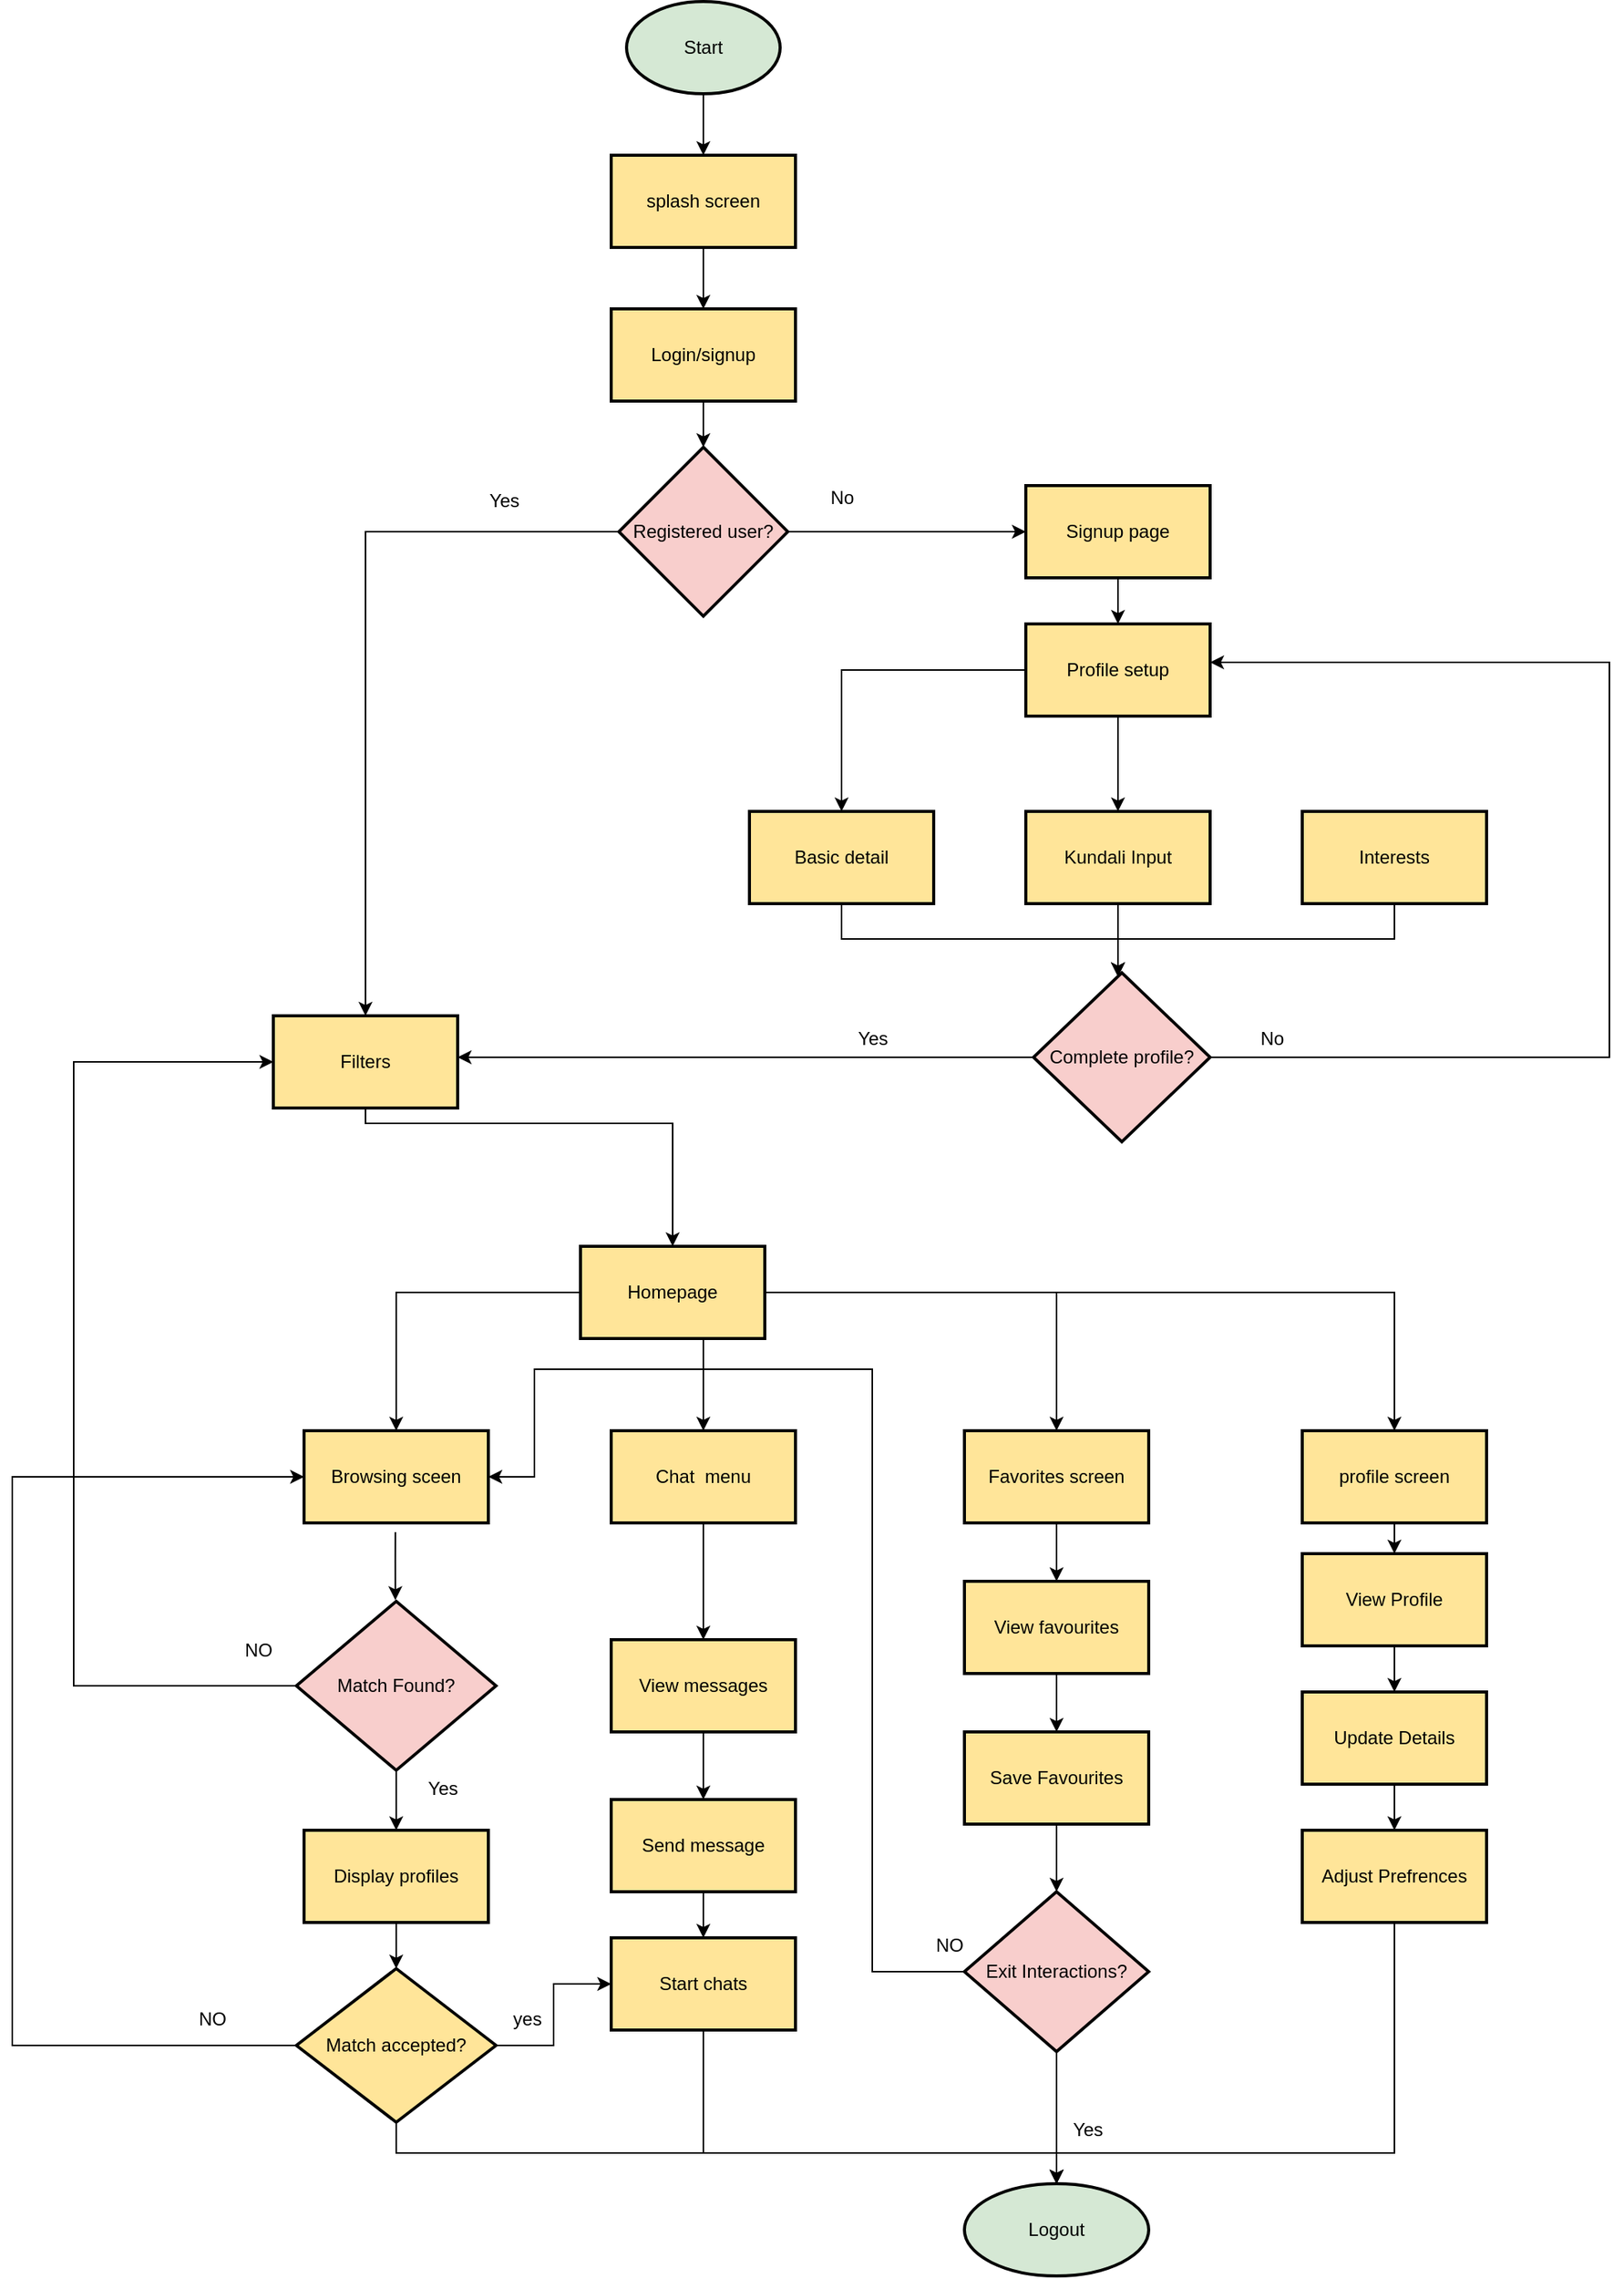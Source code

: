 <mxfile version="26.1.3">
  <diagram name="Page-1" id="yNaYNuaKF5tL77W8p0HJ">
    <mxGraphModel dx="4200" dy="2280" grid="1" gridSize="10" guides="1" tooltips="1" connect="1" arrows="1" fold="1" page="1" pageScale="1" pageWidth="1169" pageHeight="827" math="0" shadow="0">
      <root>
        <mxCell id="0" />
        <mxCell id="1" parent="0" />
        <mxCell id="EevpuuvWmyLZ6dxZV1k--20" value="" style="edgeStyle=orthogonalEdgeStyle;rounded=0;orthogonalLoop=1;jettySize=auto;html=1;" edge="1" parent="1" source="EevpuuvWmyLZ6dxZV1k--1" target="EevpuuvWmyLZ6dxZV1k--19">
          <mxGeometry relative="1" as="geometry" />
        </mxCell>
        <mxCell id="EevpuuvWmyLZ6dxZV1k--1" value="Start" style="strokeWidth=2;html=1;shape=mxgraph.flowchart.start_1;whiteSpace=wrap;fillColor=#D5E8D4;" vertex="1" parent="1">
          <mxGeometry x="450" y="50" width="100" height="60" as="geometry" />
        </mxCell>
        <mxCell id="EevpuuvWmyLZ6dxZV1k--22" value="" style="edgeStyle=orthogonalEdgeStyle;rounded=0;orthogonalLoop=1;jettySize=auto;html=1;" edge="1" parent="1" source="EevpuuvWmyLZ6dxZV1k--19" target="EevpuuvWmyLZ6dxZV1k--21">
          <mxGeometry relative="1" as="geometry" />
        </mxCell>
        <mxCell id="EevpuuvWmyLZ6dxZV1k--19" value="splash screen" style="whiteSpace=wrap;html=1;strokeWidth=2;fillColor=#FFE599;" vertex="1" parent="1">
          <mxGeometry x="440" y="150" width="120" height="60" as="geometry" />
        </mxCell>
        <mxCell id="EevpuuvWmyLZ6dxZV1k--24" value="" style="edgeStyle=orthogonalEdgeStyle;rounded=0;orthogonalLoop=1;jettySize=auto;html=1;" edge="1" parent="1" source="EevpuuvWmyLZ6dxZV1k--21" target="EevpuuvWmyLZ6dxZV1k--23">
          <mxGeometry relative="1" as="geometry" />
        </mxCell>
        <mxCell id="EevpuuvWmyLZ6dxZV1k--21" value="Login/signup" style="whiteSpace=wrap;html=1;strokeWidth=2;fillColor=#FFE599;" vertex="1" parent="1">
          <mxGeometry x="440" y="250" width="120" height="60" as="geometry" />
        </mxCell>
        <mxCell id="EevpuuvWmyLZ6dxZV1k--26" value="" style="edgeStyle=orthogonalEdgeStyle;rounded=0;orthogonalLoop=1;jettySize=auto;html=1;" edge="1" parent="1" source="EevpuuvWmyLZ6dxZV1k--23" target="EevpuuvWmyLZ6dxZV1k--25">
          <mxGeometry relative="1" as="geometry" />
        </mxCell>
        <mxCell id="EevpuuvWmyLZ6dxZV1k--29" value="" style="edgeStyle=orthogonalEdgeStyle;rounded=0;orthogonalLoop=1;jettySize=auto;html=1;" edge="1" parent="1" source="EevpuuvWmyLZ6dxZV1k--23" target="EevpuuvWmyLZ6dxZV1k--28">
          <mxGeometry relative="1" as="geometry" />
        </mxCell>
        <mxCell id="EevpuuvWmyLZ6dxZV1k--23" value="Registered user?" style="rhombus;whiteSpace=wrap;html=1;strokeWidth=2;fillColor=#F8CECC;" vertex="1" parent="1">
          <mxGeometry x="445" y="340" width="110" height="110" as="geometry" />
        </mxCell>
        <mxCell id="EevpuuvWmyLZ6dxZV1k--74" value="" style="edgeStyle=orthogonalEdgeStyle;rounded=0;orthogonalLoop=1;jettySize=auto;html=1;" edge="1" parent="1" source="EevpuuvWmyLZ6dxZV1k--25" target="EevpuuvWmyLZ6dxZV1k--73">
          <mxGeometry relative="1" as="geometry">
            <Array as="points">
              <mxPoint x="280" y="780" />
              <mxPoint x="480" y="780" />
            </Array>
          </mxGeometry>
        </mxCell>
        <mxCell id="EevpuuvWmyLZ6dxZV1k--25" value="Filters" style="whiteSpace=wrap;html=1;strokeWidth=2;fillColor=#FFE599;" vertex="1" parent="1">
          <mxGeometry x="220" y="710" width="120" height="60" as="geometry" />
        </mxCell>
        <mxCell id="EevpuuvWmyLZ6dxZV1k--27" value="Yes" style="text;html=1;align=center;verticalAlign=middle;resizable=0;points=[];autosize=1;strokeColor=none;fillColor=none;" vertex="1" parent="1">
          <mxGeometry x="350" y="360" width="40" height="30" as="geometry" />
        </mxCell>
        <mxCell id="EevpuuvWmyLZ6dxZV1k--32" value="" style="edgeStyle=orthogonalEdgeStyle;rounded=0;orthogonalLoop=1;jettySize=auto;html=1;" edge="1" parent="1" source="EevpuuvWmyLZ6dxZV1k--28" target="EevpuuvWmyLZ6dxZV1k--31">
          <mxGeometry relative="1" as="geometry" />
        </mxCell>
        <mxCell id="EevpuuvWmyLZ6dxZV1k--28" value="Signup page" style="whiteSpace=wrap;html=1;strokeWidth=2;fillColor=#FFE599;" vertex="1" parent="1">
          <mxGeometry x="710" y="365" width="120" height="60" as="geometry" />
        </mxCell>
        <mxCell id="EevpuuvWmyLZ6dxZV1k--30" value="No" style="text;html=1;align=center;verticalAlign=middle;resizable=0;points=[];autosize=1;strokeColor=none;fillColor=none;" vertex="1" parent="1">
          <mxGeometry x="570" y="358" width="40" height="30" as="geometry" />
        </mxCell>
        <mxCell id="EevpuuvWmyLZ6dxZV1k--34" value="" style="edgeStyle=orthogonalEdgeStyle;rounded=0;orthogonalLoop=1;jettySize=auto;html=1;" edge="1" parent="1" source="EevpuuvWmyLZ6dxZV1k--31" target="EevpuuvWmyLZ6dxZV1k--33">
          <mxGeometry relative="1" as="geometry" />
        </mxCell>
        <mxCell id="EevpuuvWmyLZ6dxZV1k--36" value="" style="edgeStyle=orthogonalEdgeStyle;rounded=0;orthogonalLoop=1;jettySize=auto;html=1;" edge="1" parent="1" source="EevpuuvWmyLZ6dxZV1k--31" target="EevpuuvWmyLZ6dxZV1k--35">
          <mxGeometry relative="1" as="geometry" />
        </mxCell>
        <mxCell id="EevpuuvWmyLZ6dxZV1k--31" value="Profile setup" style="whiteSpace=wrap;html=1;strokeWidth=2;fillColor=#FFE599;" vertex="1" parent="1">
          <mxGeometry x="710" y="455" width="120" height="60" as="geometry" />
        </mxCell>
        <mxCell id="EevpuuvWmyLZ6dxZV1k--75" style="edgeStyle=orthogonalEdgeStyle;rounded=0;orthogonalLoop=1;jettySize=auto;html=1;" edge="1" parent="1" source="EevpuuvWmyLZ6dxZV1k--33" target="EevpuuvWmyLZ6dxZV1k--41">
          <mxGeometry relative="1" as="geometry">
            <Array as="points">
              <mxPoint x="590" y="660" />
              <mxPoint x="770" y="660" />
            </Array>
          </mxGeometry>
        </mxCell>
        <mxCell id="EevpuuvWmyLZ6dxZV1k--33" value="Basic detail" style="whiteSpace=wrap;html=1;strokeWidth=2;fillColor=#FFE599;" vertex="1" parent="1">
          <mxGeometry x="530" y="577" width="120" height="60" as="geometry" />
        </mxCell>
        <mxCell id="EevpuuvWmyLZ6dxZV1k--57" style="edgeStyle=orthogonalEdgeStyle;rounded=0;orthogonalLoop=1;jettySize=auto;html=1;" edge="1" parent="1" source="EevpuuvWmyLZ6dxZV1k--35" target="EevpuuvWmyLZ6dxZV1k--41">
          <mxGeometry relative="1" as="geometry">
            <Array as="points">
              <mxPoint x="770" y="660" />
              <mxPoint x="770" y="660" />
            </Array>
          </mxGeometry>
        </mxCell>
        <mxCell id="EevpuuvWmyLZ6dxZV1k--35" value="Kundali Input" style="whiteSpace=wrap;html=1;strokeWidth=2;fillColor=#FFE599;" vertex="1" parent="1">
          <mxGeometry x="710" y="577" width="120" height="60" as="geometry" />
        </mxCell>
        <mxCell id="EevpuuvWmyLZ6dxZV1k--58" style="edgeStyle=orthogonalEdgeStyle;rounded=0;orthogonalLoop=1;jettySize=auto;html=1;" edge="1" parent="1" source="EevpuuvWmyLZ6dxZV1k--39" target="EevpuuvWmyLZ6dxZV1k--41">
          <mxGeometry relative="1" as="geometry">
            <Array as="points">
              <mxPoint x="950" y="660" />
              <mxPoint x="770" y="660" />
            </Array>
          </mxGeometry>
        </mxCell>
        <mxCell id="EevpuuvWmyLZ6dxZV1k--39" value="Interests" style="whiteSpace=wrap;html=1;strokeWidth=2;fillColor=#FFE599;" vertex="1" parent="1">
          <mxGeometry x="890" y="577" width="120" height="60" as="geometry" />
        </mxCell>
        <mxCell id="EevpuuvWmyLZ6dxZV1k--66" style="edgeStyle=orthogonalEdgeStyle;rounded=0;orthogonalLoop=1;jettySize=auto;html=1;" edge="1" parent="1" source="EevpuuvWmyLZ6dxZV1k--41" target="EevpuuvWmyLZ6dxZV1k--25">
          <mxGeometry relative="1" as="geometry">
            <Array as="points">
              <mxPoint x="530" y="737" />
              <mxPoint x="530" y="737" />
            </Array>
          </mxGeometry>
        </mxCell>
        <mxCell id="EevpuuvWmyLZ6dxZV1k--69" style="edgeStyle=orthogonalEdgeStyle;rounded=0;orthogonalLoop=1;jettySize=auto;html=1;" edge="1" parent="1" source="EevpuuvWmyLZ6dxZV1k--41" target="EevpuuvWmyLZ6dxZV1k--31">
          <mxGeometry relative="1" as="geometry">
            <mxPoint x="1070" y="480" as="targetPoint" />
            <Array as="points">
              <mxPoint x="1090" y="737" />
              <mxPoint x="1090" y="480" />
            </Array>
          </mxGeometry>
        </mxCell>
        <mxCell id="EevpuuvWmyLZ6dxZV1k--41" value="Complete profile?" style="rhombus;whiteSpace=wrap;html=1;strokeWidth=2;fillColor=#F8CECC;" vertex="1" parent="1">
          <mxGeometry x="715" y="682" width="115" height="110" as="geometry" />
        </mxCell>
        <mxCell id="EevpuuvWmyLZ6dxZV1k--71" value="No" style="text;html=1;align=center;verticalAlign=middle;resizable=0;points=[];autosize=1;strokeColor=none;fillColor=none;" vertex="1" parent="1">
          <mxGeometry x="850" y="710" width="40" height="30" as="geometry" />
        </mxCell>
        <mxCell id="EevpuuvWmyLZ6dxZV1k--72" value="Yes" style="text;html=1;align=center;verticalAlign=middle;resizable=0;points=[];autosize=1;strokeColor=none;fillColor=none;" vertex="1" parent="1">
          <mxGeometry x="590" y="710" width="40" height="30" as="geometry" />
        </mxCell>
        <mxCell id="EevpuuvWmyLZ6dxZV1k--77" value="" style="edgeStyle=orthogonalEdgeStyle;rounded=0;orthogonalLoop=1;jettySize=auto;html=1;" edge="1" parent="1" source="EevpuuvWmyLZ6dxZV1k--73" target="EevpuuvWmyLZ6dxZV1k--76">
          <mxGeometry relative="1" as="geometry" />
        </mxCell>
        <mxCell id="EevpuuvWmyLZ6dxZV1k--82" value="" style="edgeStyle=orthogonalEdgeStyle;rounded=0;orthogonalLoop=1;jettySize=auto;html=1;" edge="1" parent="1" source="EevpuuvWmyLZ6dxZV1k--73" target="EevpuuvWmyLZ6dxZV1k--81">
          <mxGeometry relative="1" as="geometry">
            <Array as="points">
              <mxPoint x="500" y="930" />
              <mxPoint x="500" y="930" />
            </Array>
          </mxGeometry>
        </mxCell>
        <mxCell id="EevpuuvWmyLZ6dxZV1k--84" value="" style="edgeStyle=orthogonalEdgeStyle;rounded=0;orthogonalLoop=1;jettySize=auto;html=1;" edge="1" parent="1" source="EevpuuvWmyLZ6dxZV1k--73" target="EevpuuvWmyLZ6dxZV1k--83">
          <mxGeometry relative="1" as="geometry" />
        </mxCell>
        <mxCell id="EevpuuvWmyLZ6dxZV1k--86" value="" style="edgeStyle=orthogonalEdgeStyle;rounded=0;orthogonalLoop=1;jettySize=auto;html=1;" edge="1" parent="1" source="EevpuuvWmyLZ6dxZV1k--73" target="EevpuuvWmyLZ6dxZV1k--85">
          <mxGeometry relative="1" as="geometry" />
        </mxCell>
        <mxCell id="EevpuuvWmyLZ6dxZV1k--73" value="Homepage" style="whiteSpace=wrap;html=1;fillColor=#FFE599;strokeWidth=2;" vertex="1" parent="1">
          <mxGeometry x="420" y="860" width="120" height="60" as="geometry" />
        </mxCell>
        <mxCell id="EevpuuvWmyLZ6dxZV1k--79" value="" style="edgeStyle=orthogonalEdgeStyle;rounded=0;orthogonalLoop=1;jettySize=auto;html=1;" edge="1" parent="1">
          <mxGeometry relative="1" as="geometry">
            <mxPoint x="299.44" y="1046" as="sourcePoint" />
            <mxPoint x="299.44" y="1090.231" as="targetPoint" />
            <Array as="points">
              <mxPoint x="299.44" y="1066" />
              <mxPoint x="299.44" y="1066" />
            </Array>
          </mxGeometry>
        </mxCell>
        <mxCell id="EevpuuvWmyLZ6dxZV1k--76" value="Browsing sceen" style="whiteSpace=wrap;html=1;fillColor=#FFE599;strokeWidth=2;" vertex="1" parent="1">
          <mxGeometry x="240" y="980" width="120" height="60" as="geometry" />
        </mxCell>
        <mxCell id="EevpuuvWmyLZ6dxZV1k--88" value="" style="edgeStyle=orthogonalEdgeStyle;rounded=0;orthogonalLoop=1;jettySize=auto;html=1;" edge="1" parent="1" source="EevpuuvWmyLZ6dxZV1k--78" target="EevpuuvWmyLZ6dxZV1k--87">
          <mxGeometry relative="1" as="geometry" />
        </mxCell>
        <mxCell id="EevpuuvWmyLZ6dxZV1k--89" style="edgeStyle=orthogonalEdgeStyle;rounded=0;orthogonalLoop=1;jettySize=auto;html=1;entryX=0;entryY=0.5;entryDx=0;entryDy=0;" edge="1" parent="1" source="EevpuuvWmyLZ6dxZV1k--78" target="EevpuuvWmyLZ6dxZV1k--25">
          <mxGeometry relative="1" as="geometry">
            <Array as="points">
              <mxPoint x="90" y="1146" />
              <mxPoint x="90" y="740" />
            </Array>
          </mxGeometry>
        </mxCell>
        <mxCell id="EevpuuvWmyLZ6dxZV1k--78" value="Match Found?" style="rhombus;whiteSpace=wrap;html=1;fillColor=#F8CECC;strokeWidth=2;" vertex="1" parent="1">
          <mxGeometry x="235" y="1091" width="130" height="110" as="geometry" />
        </mxCell>
        <mxCell id="EevpuuvWmyLZ6dxZV1k--95" value="" style="edgeStyle=orthogonalEdgeStyle;rounded=0;orthogonalLoop=1;jettySize=auto;html=1;" edge="1" parent="1" source="EevpuuvWmyLZ6dxZV1k--81" target="EevpuuvWmyLZ6dxZV1k--94">
          <mxGeometry relative="1" as="geometry" />
        </mxCell>
        <mxCell id="EevpuuvWmyLZ6dxZV1k--81" value="Chat&amp;nbsp; menu" style="whiteSpace=wrap;html=1;fillColor=#FFE599;strokeWidth=2;" vertex="1" parent="1">
          <mxGeometry x="440" y="980" width="120" height="60" as="geometry" />
        </mxCell>
        <mxCell id="EevpuuvWmyLZ6dxZV1k--111" value="" style="edgeStyle=orthogonalEdgeStyle;rounded=0;orthogonalLoop=1;jettySize=auto;html=1;" edge="1" parent="1" source="EevpuuvWmyLZ6dxZV1k--83" target="EevpuuvWmyLZ6dxZV1k--110">
          <mxGeometry relative="1" as="geometry" />
        </mxCell>
        <mxCell id="EevpuuvWmyLZ6dxZV1k--83" value="profile screen" style="whiteSpace=wrap;html=1;fillColor=#FFE599;strokeWidth=2;" vertex="1" parent="1">
          <mxGeometry x="890" y="980" width="120" height="60" as="geometry" />
        </mxCell>
        <mxCell id="EevpuuvWmyLZ6dxZV1k--105" value="" style="edgeStyle=orthogonalEdgeStyle;rounded=0;orthogonalLoop=1;jettySize=auto;html=1;" edge="1" parent="1" source="EevpuuvWmyLZ6dxZV1k--85" target="EevpuuvWmyLZ6dxZV1k--104">
          <mxGeometry relative="1" as="geometry" />
        </mxCell>
        <mxCell id="EevpuuvWmyLZ6dxZV1k--85" value="Favorites screen" style="whiteSpace=wrap;html=1;fillColor=#FFE599;strokeWidth=2;" vertex="1" parent="1">
          <mxGeometry x="670" y="980" width="120" height="60" as="geometry" />
        </mxCell>
        <mxCell id="EevpuuvWmyLZ6dxZV1k--93" value="" style="edgeStyle=orthogonalEdgeStyle;rounded=0;orthogonalLoop=1;jettySize=auto;html=1;" edge="1" parent="1" source="EevpuuvWmyLZ6dxZV1k--87" target="EevpuuvWmyLZ6dxZV1k--92">
          <mxGeometry relative="1" as="geometry" />
        </mxCell>
        <mxCell id="EevpuuvWmyLZ6dxZV1k--87" value="Display profiles" style="whiteSpace=wrap;html=1;fillColor=#FFE599;strokeWidth=2;" vertex="1" parent="1">
          <mxGeometry x="240" y="1240" width="120" height="60" as="geometry" />
        </mxCell>
        <mxCell id="EevpuuvWmyLZ6dxZV1k--90" value="NO" style="text;html=1;align=center;verticalAlign=middle;resizable=0;points=[];autosize=1;strokeColor=none;fillColor=none;" vertex="1" parent="1">
          <mxGeometry x="190" y="1108" width="40" height="30" as="geometry" />
        </mxCell>
        <mxCell id="EevpuuvWmyLZ6dxZV1k--91" value="Yes" style="text;html=1;align=center;verticalAlign=middle;resizable=0;points=[];autosize=1;strokeColor=none;fillColor=none;" vertex="1" parent="1">
          <mxGeometry x="310" y="1198" width="40" height="30" as="geometry" />
        </mxCell>
        <mxCell id="EevpuuvWmyLZ6dxZV1k--100" style="edgeStyle=orthogonalEdgeStyle;rounded=0;orthogonalLoop=1;jettySize=auto;html=1;entryX=0;entryY=0.5;entryDx=0;entryDy=0;" edge="1" parent="1" source="EevpuuvWmyLZ6dxZV1k--92" target="EevpuuvWmyLZ6dxZV1k--98">
          <mxGeometry relative="1" as="geometry" />
        </mxCell>
        <mxCell id="EevpuuvWmyLZ6dxZV1k--101" style="edgeStyle=orthogonalEdgeStyle;rounded=0;orthogonalLoop=1;jettySize=auto;html=1;entryX=0;entryY=0.5;entryDx=0;entryDy=0;" edge="1" parent="1" source="EevpuuvWmyLZ6dxZV1k--92" target="EevpuuvWmyLZ6dxZV1k--76">
          <mxGeometry relative="1" as="geometry">
            <Array as="points">
              <mxPoint x="50" y="1380" />
              <mxPoint x="50" y="1010" />
            </Array>
          </mxGeometry>
        </mxCell>
        <mxCell id="EevpuuvWmyLZ6dxZV1k--92" value="Match accepted?" style="rhombus;whiteSpace=wrap;html=1;fillColor=#FFE599;strokeWidth=2;" vertex="1" parent="1">
          <mxGeometry x="235" y="1330" width="130" height="100" as="geometry" />
        </mxCell>
        <mxCell id="EevpuuvWmyLZ6dxZV1k--97" value="" style="edgeStyle=orthogonalEdgeStyle;rounded=0;orthogonalLoop=1;jettySize=auto;html=1;" edge="1" parent="1" source="EevpuuvWmyLZ6dxZV1k--94" target="EevpuuvWmyLZ6dxZV1k--96">
          <mxGeometry relative="1" as="geometry" />
        </mxCell>
        <mxCell id="EevpuuvWmyLZ6dxZV1k--94" value="View messages" style="whiteSpace=wrap;html=1;fillColor=#FFE599;strokeWidth=2;" vertex="1" parent="1">
          <mxGeometry x="440" y="1116" width="120" height="60" as="geometry" />
        </mxCell>
        <mxCell id="EevpuuvWmyLZ6dxZV1k--99" value="" style="edgeStyle=orthogonalEdgeStyle;rounded=0;orthogonalLoop=1;jettySize=auto;html=1;" edge="1" parent="1" source="EevpuuvWmyLZ6dxZV1k--96" target="EevpuuvWmyLZ6dxZV1k--98">
          <mxGeometry relative="1" as="geometry" />
        </mxCell>
        <mxCell id="EevpuuvWmyLZ6dxZV1k--96" value="Send message" style="whiteSpace=wrap;html=1;fillColor=#FFE599;strokeWidth=2;" vertex="1" parent="1">
          <mxGeometry x="440" y="1220" width="120" height="60" as="geometry" />
        </mxCell>
        <mxCell id="EevpuuvWmyLZ6dxZV1k--123" style="edgeStyle=orthogonalEdgeStyle;rounded=0;orthogonalLoop=1;jettySize=auto;html=1;" edge="1" parent="1" source="EevpuuvWmyLZ6dxZV1k--98">
          <mxGeometry relative="1" as="geometry">
            <mxPoint x="730.0" y="1470" as="targetPoint" />
            <Array as="points">
              <mxPoint x="500" y="1450" />
              <mxPoint x="730" y="1450" />
            </Array>
          </mxGeometry>
        </mxCell>
        <mxCell id="EevpuuvWmyLZ6dxZV1k--98" value="Start chats" style="whiteSpace=wrap;html=1;fillColor=#FFE599;strokeWidth=2;" vertex="1" parent="1">
          <mxGeometry x="440" y="1310" width="120" height="60" as="geometry" />
        </mxCell>
        <mxCell id="EevpuuvWmyLZ6dxZV1k--102" value="NO" style="text;html=1;align=center;verticalAlign=middle;resizable=0;points=[];autosize=1;strokeColor=none;fillColor=none;" vertex="1" parent="1">
          <mxGeometry x="160" y="1348" width="40" height="30" as="geometry" />
        </mxCell>
        <mxCell id="EevpuuvWmyLZ6dxZV1k--103" value="yes" style="text;html=1;align=center;verticalAlign=middle;resizable=0;points=[];autosize=1;strokeColor=none;fillColor=none;" vertex="1" parent="1">
          <mxGeometry x="365" y="1348" width="40" height="30" as="geometry" />
        </mxCell>
        <mxCell id="EevpuuvWmyLZ6dxZV1k--107" value="" style="edgeStyle=orthogonalEdgeStyle;rounded=0;orthogonalLoop=1;jettySize=auto;html=1;" edge="1" parent="1" source="EevpuuvWmyLZ6dxZV1k--104" target="EevpuuvWmyLZ6dxZV1k--106">
          <mxGeometry relative="1" as="geometry" />
        </mxCell>
        <mxCell id="EevpuuvWmyLZ6dxZV1k--104" value="View favourites" style="whiteSpace=wrap;html=1;fillColor=#FFE599;strokeWidth=2;" vertex="1" parent="1">
          <mxGeometry x="670" y="1078" width="120" height="60" as="geometry" />
        </mxCell>
        <mxCell id="EevpuuvWmyLZ6dxZV1k--117" value="" style="edgeStyle=orthogonalEdgeStyle;rounded=0;orthogonalLoop=1;jettySize=auto;html=1;" edge="1" parent="1" source="EevpuuvWmyLZ6dxZV1k--106" target="EevpuuvWmyLZ6dxZV1k--116">
          <mxGeometry relative="1" as="geometry" />
        </mxCell>
        <mxCell id="EevpuuvWmyLZ6dxZV1k--106" value="Save Favourites" style="whiteSpace=wrap;html=1;fillColor=#FFE599;strokeWidth=2;" vertex="1" parent="1">
          <mxGeometry x="670" y="1176" width="120" height="60" as="geometry" />
        </mxCell>
        <mxCell id="EevpuuvWmyLZ6dxZV1k--113" value="" style="edgeStyle=orthogonalEdgeStyle;rounded=0;orthogonalLoop=1;jettySize=auto;html=1;" edge="1" parent="1" source="EevpuuvWmyLZ6dxZV1k--110" target="EevpuuvWmyLZ6dxZV1k--112">
          <mxGeometry relative="1" as="geometry" />
        </mxCell>
        <mxCell id="EevpuuvWmyLZ6dxZV1k--110" value="View Profile" style="whiteSpace=wrap;html=1;fillColor=#FFE599;strokeWidth=2;" vertex="1" parent="1">
          <mxGeometry x="890" y="1060" width="120" height="60" as="geometry" />
        </mxCell>
        <mxCell id="EevpuuvWmyLZ6dxZV1k--115" value="" style="edgeStyle=orthogonalEdgeStyle;rounded=0;orthogonalLoop=1;jettySize=auto;html=1;" edge="1" parent="1" source="EevpuuvWmyLZ6dxZV1k--112" target="EevpuuvWmyLZ6dxZV1k--114">
          <mxGeometry relative="1" as="geometry" />
        </mxCell>
        <mxCell id="EevpuuvWmyLZ6dxZV1k--112" value="Update Details" style="whiteSpace=wrap;html=1;fillColor=#FFE599;strokeWidth=2;" vertex="1" parent="1">
          <mxGeometry x="890" y="1150" width="120" height="60" as="geometry" />
        </mxCell>
        <mxCell id="EevpuuvWmyLZ6dxZV1k--120" style="edgeStyle=orthogonalEdgeStyle;rounded=0;orthogonalLoop=1;jettySize=auto;html=1;entryX=0.5;entryY=0;entryDx=0;entryDy=0;entryPerimeter=0;" edge="1" parent="1" source="EevpuuvWmyLZ6dxZV1k--114" target="EevpuuvWmyLZ6dxZV1k--118">
          <mxGeometry relative="1" as="geometry">
            <Array as="points">
              <mxPoint x="950" y="1450" />
              <mxPoint x="730" y="1450" />
            </Array>
          </mxGeometry>
        </mxCell>
        <mxCell id="EevpuuvWmyLZ6dxZV1k--114" value="Adjust Prefrences" style="whiteSpace=wrap;html=1;fillColor=#FFE599;strokeWidth=2;" vertex="1" parent="1">
          <mxGeometry x="890" y="1240" width="120" height="60" as="geometry" />
        </mxCell>
        <mxCell id="EevpuuvWmyLZ6dxZV1k--119" value="" style="edgeStyle=orthogonalEdgeStyle;rounded=0;orthogonalLoop=1;jettySize=auto;html=1;" edge="1" parent="1" source="EevpuuvWmyLZ6dxZV1k--116" target="EevpuuvWmyLZ6dxZV1k--118">
          <mxGeometry relative="1" as="geometry" />
        </mxCell>
        <mxCell id="EevpuuvWmyLZ6dxZV1k--125" style="edgeStyle=orthogonalEdgeStyle;rounded=0;orthogonalLoop=1;jettySize=auto;html=1;exitX=0;exitY=0.5;exitDx=0;exitDy=0;entryX=1;entryY=0.5;entryDx=0;entryDy=0;" edge="1" parent="1" source="EevpuuvWmyLZ6dxZV1k--116" target="EevpuuvWmyLZ6dxZV1k--76">
          <mxGeometry relative="1" as="geometry">
            <Array as="points">
              <mxPoint x="610" y="1332" />
              <mxPoint x="610" y="940" />
              <mxPoint x="390" y="940" />
              <mxPoint x="390" y="1010" />
            </Array>
          </mxGeometry>
        </mxCell>
        <mxCell id="EevpuuvWmyLZ6dxZV1k--116" value="Exit Interactions?" style="rhombus;whiteSpace=wrap;html=1;fillColor=#F8CECC;strokeWidth=2;" vertex="1" parent="1">
          <mxGeometry x="670" y="1280" width="120" height="104" as="geometry" />
        </mxCell>
        <mxCell id="EevpuuvWmyLZ6dxZV1k--118" value="Logout" style="whiteSpace=wrap;html=1;fillColor=#D5E8D4;strokeWidth=2;shape=mxgraph.flowchart.start_1;" vertex="1" parent="1">
          <mxGeometry x="670" y="1470" width="120" height="60" as="geometry" />
        </mxCell>
        <mxCell id="EevpuuvWmyLZ6dxZV1k--122" value="Yes" style="text;html=1;align=center;verticalAlign=middle;resizable=0;points=[];autosize=1;strokeColor=none;fillColor=none;" vertex="1" parent="1">
          <mxGeometry x="730" y="1420" width="40" height="30" as="geometry" />
        </mxCell>
        <mxCell id="EevpuuvWmyLZ6dxZV1k--124" style="edgeStyle=orthogonalEdgeStyle;rounded=0;orthogonalLoop=1;jettySize=auto;html=1;exitX=0.5;exitY=1;exitDx=0;exitDy=0;entryX=0.5;entryY=0;entryDx=0;entryDy=0;entryPerimeter=0;" edge="1" parent="1" source="EevpuuvWmyLZ6dxZV1k--92" target="EevpuuvWmyLZ6dxZV1k--118">
          <mxGeometry relative="1" as="geometry" />
        </mxCell>
        <mxCell id="EevpuuvWmyLZ6dxZV1k--126" value="NO" style="text;html=1;align=center;verticalAlign=middle;resizable=0;points=[];autosize=1;strokeColor=none;fillColor=none;" vertex="1" parent="1">
          <mxGeometry x="640" y="1300" width="40" height="30" as="geometry" />
        </mxCell>
      </root>
    </mxGraphModel>
  </diagram>
</mxfile>
